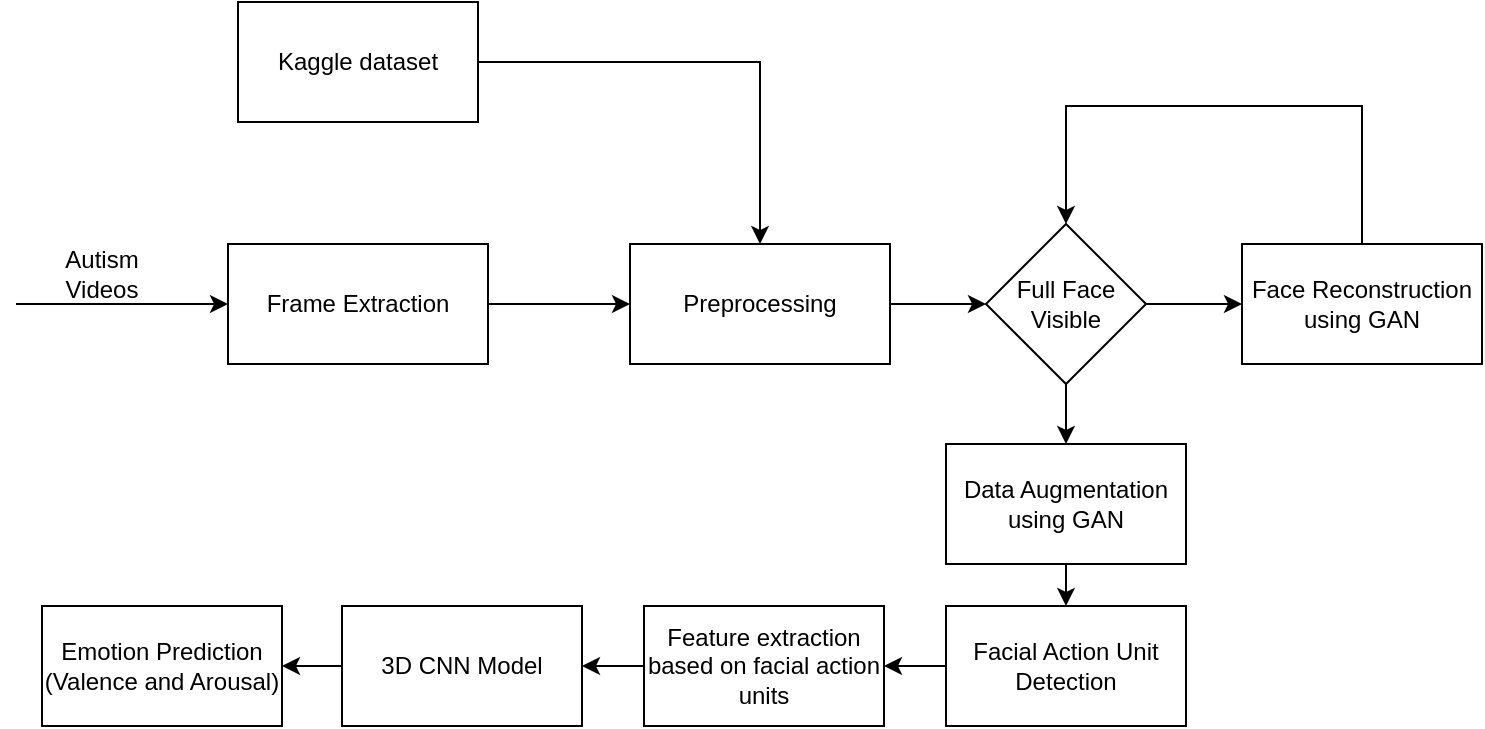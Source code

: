 <mxfile version="22.0.4" type="google">
  <diagram name="Page-1" id="TGXIaMLf-oGkh5dWuD0Y">
    <mxGraphModel grid="0" page="0" gridSize="10" guides="1" tooltips="1" connect="1" arrows="1" fold="1" pageScale="1" pageWidth="850" pageHeight="1100" background="#ffffff" math="0" shadow="0">
      <root>
        <mxCell id="0" />
        <mxCell id="1" parent="0" />
        <mxCell id="EEZQLEo__Rguq-5ittKB-1" value="Frame Extraction" style="rounded=0;whiteSpace=wrap;html=1;labelBackgroundColor=none;" vertex="1" parent="1">
          <mxGeometry x="603" y="690" width="130" height="60" as="geometry" />
        </mxCell>
        <mxCell id="EEZQLEo__Rguq-5ittKB-2" value="Preprocessing" style="rounded=0;whiteSpace=wrap;html=1;labelBackgroundColor=none;" vertex="1" parent="1">
          <mxGeometry x="804" y="690" width="130" height="60" as="geometry" />
        </mxCell>
        <mxCell id="EEZQLEo__Rguq-5ittKB-9" value="" style="endArrow=classic;html=1;rounded=0;entryX=0;entryY=0.5;entryDx=0;entryDy=0;labelBackgroundColor=none;fontColor=default;" edge="1" parent="1" target="EEZQLEo__Rguq-5ittKB-1">
          <mxGeometry width="50" height="50" relative="1" as="geometry">
            <mxPoint x="497" y="720" as="sourcePoint" />
            <mxPoint x="510" y="700" as="targetPoint" />
          </mxGeometry>
        </mxCell>
        <mxCell id="EEZQLEo__Rguq-5ittKB-10" value="Autism&lt;br&gt;Videos" style="text;html=1;strokeColor=none;fillColor=none;align=center;verticalAlign=middle;whiteSpace=wrap;rounded=0;glass=0;shadow=0;labelBackgroundColor=none;" vertex="1" parent="1">
          <mxGeometry x="510" y="690" width="60" height="30" as="geometry" />
        </mxCell>
        <mxCell id="EEZQLEo__Rguq-5ittKB-11" value="" style="endArrow=classic;html=1;rounded=0;exitX=1;exitY=0.5;exitDx=0;exitDy=0;entryX=0;entryY=0.5;entryDx=0;entryDy=0;labelBackgroundColor=none;fontColor=default;" edge="1" parent="1" source="EEZQLEo__Rguq-5ittKB-1" target="EEZQLEo__Rguq-5ittKB-2">
          <mxGeometry width="50" height="50" relative="1" as="geometry">
            <mxPoint x="515" y="820" as="sourcePoint" />
            <mxPoint x="535" y="780" as="targetPoint" />
          </mxGeometry>
        </mxCell>
        <mxCell id="s0LP5q2Mw33e5tXU0Gxh-1" value="Kaggle dataset" style="rounded=0;whiteSpace=wrap;html=1;" vertex="1" parent="1">
          <mxGeometry x="608" y="569" width="120" height="60" as="geometry" />
        </mxCell>
        <mxCell id="s0LP5q2Mw33e5tXU0Gxh-2" value="" style="endArrow=classic;html=1;rounded=0;exitX=1;exitY=0.5;exitDx=0;exitDy=0;entryX=0.5;entryY=0;entryDx=0;entryDy=0;" edge="1" parent="1" source="s0LP5q2Mw33e5tXU0Gxh-1" target="EEZQLEo__Rguq-5ittKB-2">
          <mxGeometry width="50" height="50" relative="1" as="geometry">
            <mxPoint x="786" y="612" as="sourcePoint" />
            <mxPoint x="836" y="562" as="targetPoint" />
            <Array as="points">
              <mxPoint x="869" y="599" />
            </Array>
          </mxGeometry>
        </mxCell>
        <mxCell id="s0LP5q2Mw33e5tXU0Gxh-3" value="Full Face&lt;br&gt;Visible" style="rhombus;whiteSpace=wrap;html=1;" vertex="1" parent="1">
          <mxGeometry x="982" y="680" width="80" height="80" as="geometry" />
        </mxCell>
        <mxCell id="s0LP5q2Mw33e5tXU0Gxh-4" value="" style="endArrow=classic;html=1;rounded=0;exitX=1;exitY=0.5;exitDx=0;exitDy=0;entryX=0;entryY=0.5;entryDx=0;entryDy=0;entryPerimeter=0;" edge="1" parent="1" source="EEZQLEo__Rguq-5ittKB-2" target="s0LP5q2Mw33e5tXU0Gxh-3">
          <mxGeometry width="50" height="50" relative="1" as="geometry">
            <mxPoint x="923" y="779" as="sourcePoint" />
            <mxPoint x="990" y="720" as="targetPoint" />
          </mxGeometry>
        </mxCell>
        <mxCell id="s0LP5q2Mw33e5tXU0Gxh-5" value="Face Reconstruction using GAN" style="rounded=0;whiteSpace=wrap;html=1;" vertex="1" parent="1">
          <mxGeometry x="1110" y="690" width="120" height="60" as="geometry" />
        </mxCell>
        <mxCell id="s0LP5q2Mw33e5tXU0Gxh-6" value="" style="endArrow=classic;html=1;rounded=0;exitX=1;exitY=0.5;exitDx=0;exitDy=0;entryX=0;entryY=0.5;entryDx=0;entryDy=0;" edge="1" parent="1" source="s0LP5q2Mw33e5tXU0Gxh-3" target="s0LP5q2Mw33e5tXU0Gxh-5">
          <mxGeometry width="50" height="50" relative="1" as="geometry">
            <mxPoint x="1069" y="680" as="sourcePoint" />
            <mxPoint x="1119" y="630" as="targetPoint" />
          </mxGeometry>
        </mxCell>
        <mxCell id="s0LP5q2Mw33e5tXU0Gxh-8" value="" style="endArrow=classic;html=1;rounded=0;exitX=0.5;exitY=0;exitDx=0;exitDy=0;entryX=0.5;entryY=0;entryDx=0;entryDy=0;" edge="1" parent="1" source="s0LP5q2Mw33e5tXU0Gxh-5" target="s0LP5q2Mw33e5tXU0Gxh-3">
          <mxGeometry width="50" height="50" relative="1" as="geometry">
            <mxPoint x="1152" y="665" as="sourcePoint" />
            <mxPoint x="1202" y="615" as="targetPoint" />
            <Array as="points">
              <mxPoint x="1170" y="621" />
              <mxPoint x="1022" y="621" />
            </Array>
          </mxGeometry>
        </mxCell>
        <mxCell id="s0LP5q2Mw33e5tXU0Gxh-9" value="Data Augmentation&lt;br&gt;using GAN" style="rounded=0;whiteSpace=wrap;html=1;" vertex="1" parent="1">
          <mxGeometry x="962" y="790" width="120" height="60" as="geometry" />
        </mxCell>
        <mxCell id="s0LP5q2Mw33e5tXU0Gxh-10" value="" style="endArrow=classic;html=1;rounded=0;exitX=0.5;exitY=1;exitDx=0;exitDy=0;entryX=0.5;entryY=0;entryDx=0;entryDy=0;" edge="1" parent="1" source="s0LP5q2Mw33e5tXU0Gxh-3" target="s0LP5q2Mw33e5tXU0Gxh-9">
          <mxGeometry width="50" height="50" relative="1" as="geometry">
            <mxPoint x="923" y="779" as="sourcePoint" />
            <mxPoint x="973" y="729" as="targetPoint" />
          </mxGeometry>
        </mxCell>
        <mxCell id="s0LP5q2Mw33e5tXU0Gxh-11" value="Facial Action Unit&lt;br&gt;Detection" style="rounded=0;whiteSpace=wrap;html=1;" vertex="1" parent="1">
          <mxGeometry x="962" y="871" width="120" height="60" as="geometry" />
        </mxCell>
        <mxCell id="s0LP5q2Mw33e5tXU0Gxh-12" value="" style="endArrow=classic;html=1;rounded=0;exitX=0.5;exitY=1;exitDx=0;exitDy=0;entryX=0.5;entryY=0;entryDx=0;entryDy=0;" edge="1" parent="1" source="s0LP5q2Mw33e5tXU0Gxh-9" target="s0LP5q2Mw33e5tXU0Gxh-11">
          <mxGeometry width="50" height="50" relative="1" as="geometry">
            <mxPoint x="923" y="779" as="sourcePoint" />
            <mxPoint x="973" y="729" as="targetPoint" />
          </mxGeometry>
        </mxCell>
        <mxCell id="s0LP5q2Mw33e5tXU0Gxh-14" value="Feature extraction based on facial action units" style="rounded=0;whiteSpace=wrap;html=1;" vertex="1" parent="1">
          <mxGeometry x="811" y="871" width="120" height="60" as="geometry" />
        </mxCell>
        <mxCell id="s0LP5q2Mw33e5tXU0Gxh-15" value="" style="endArrow=classic;html=1;rounded=0;exitX=0;exitY=0.5;exitDx=0;exitDy=0;entryX=1;entryY=0.5;entryDx=0;entryDy=0;" edge="1" parent="1" source="s0LP5q2Mw33e5tXU0Gxh-11" target="s0LP5q2Mw33e5tXU0Gxh-14">
          <mxGeometry width="50" height="50" relative="1" as="geometry">
            <mxPoint x="923" y="779" as="sourcePoint" />
            <mxPoint x="973" y="729" as="targetPoint" />
          </mxGeometry>
        </mxCell>
        <mxCell id="s0LP5q2Mw33e5tXU0Gxh-16" value="3D CNN Model" style="rounded=0;whiteSpace=wrap;html=1;" vertex="1" parent="1">
          <mxGeometry x="660" y="871" width="120" height="60" as="geometry" />
        </mxCell>
        <mxCell id="s0LP5q2Mw33e5tXU0Gxh-17" value="" style="endArrow=classic;html=1;rounded=0;exitX=0;exitY=0.5;exitDx=0;exitDy=0;entryX=1;entryY=0.5;entryDx=0;entryDy=0;" edge="1" parent="1" source="s0LP5q2Mw33e5tXU0Gxh-14" target="s0LP5q2Mw33e5tXU0Gxh-16">
          <mxGeometry width="50" height="50" relative="1" as="geometry">
            <mxPoint x="923" y="779" as="sourcePoint" />
            <mxPoint x="973" y="729" as="targetPoint" />
          </mxGeometry>
        </mxCell>
        <mxCell id="s0LP5q2Mw33e5tXU0Gxh-18" value="Emotion Prediction&lt;br&gt;(Valence and Arousal)" style="rounded=0;whiteSpace=wrap;html=1;" vertex="1" parent="1">
          <mxGeometry x="510" y="871" width="120" height="60" as="geometry" />
        </mxCell>
        <mxCell id="s0LP5q2Mw33e5tXU0Gxh-19" value="" style="endArrow=classic;html=1;rounded=0;exitX=0;exitY=0.5;exitDx=0;exitDy=0;entryX=1;entryY=0.5;entryDx=0;entryDy=0;" edge="1" parent="1" source="s0LP5q2Mw33e5tXU0Gxh-16" target="s0LP5q2Mw33e5tXU0Gxh-18">
          <mxGeometry width="50" height="50" relative="1" as="geometry">
            <mxPoint x="641" y="850" as="sourcePoint" />
            <mxPoint x="691" y="800" as="targetPoint" />
          </mxGeometry>
        </mxCell>
      </root>
    </mxGraphModel>
  </diagram>
</mxfile>
